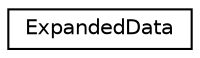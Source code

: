 digraph "Graphical Class Hierarchy"
{
 // LATEX_PDF_SIZE
  edge [fontname="Helvetica",fontsize="10",labelfontname="Helvetica",labelfontsize="10"];
  node [fontname="Helvetica",fontsize="10",shape=record];
  rankdir="LR";
  Node0 [label="ExpandedData",height=0.2,width=0.4,color="black", fillcolor="white", style="filled",URL="$struct_block_float_compander_1_1_expanded_data.html",tooltip=" "];
}
